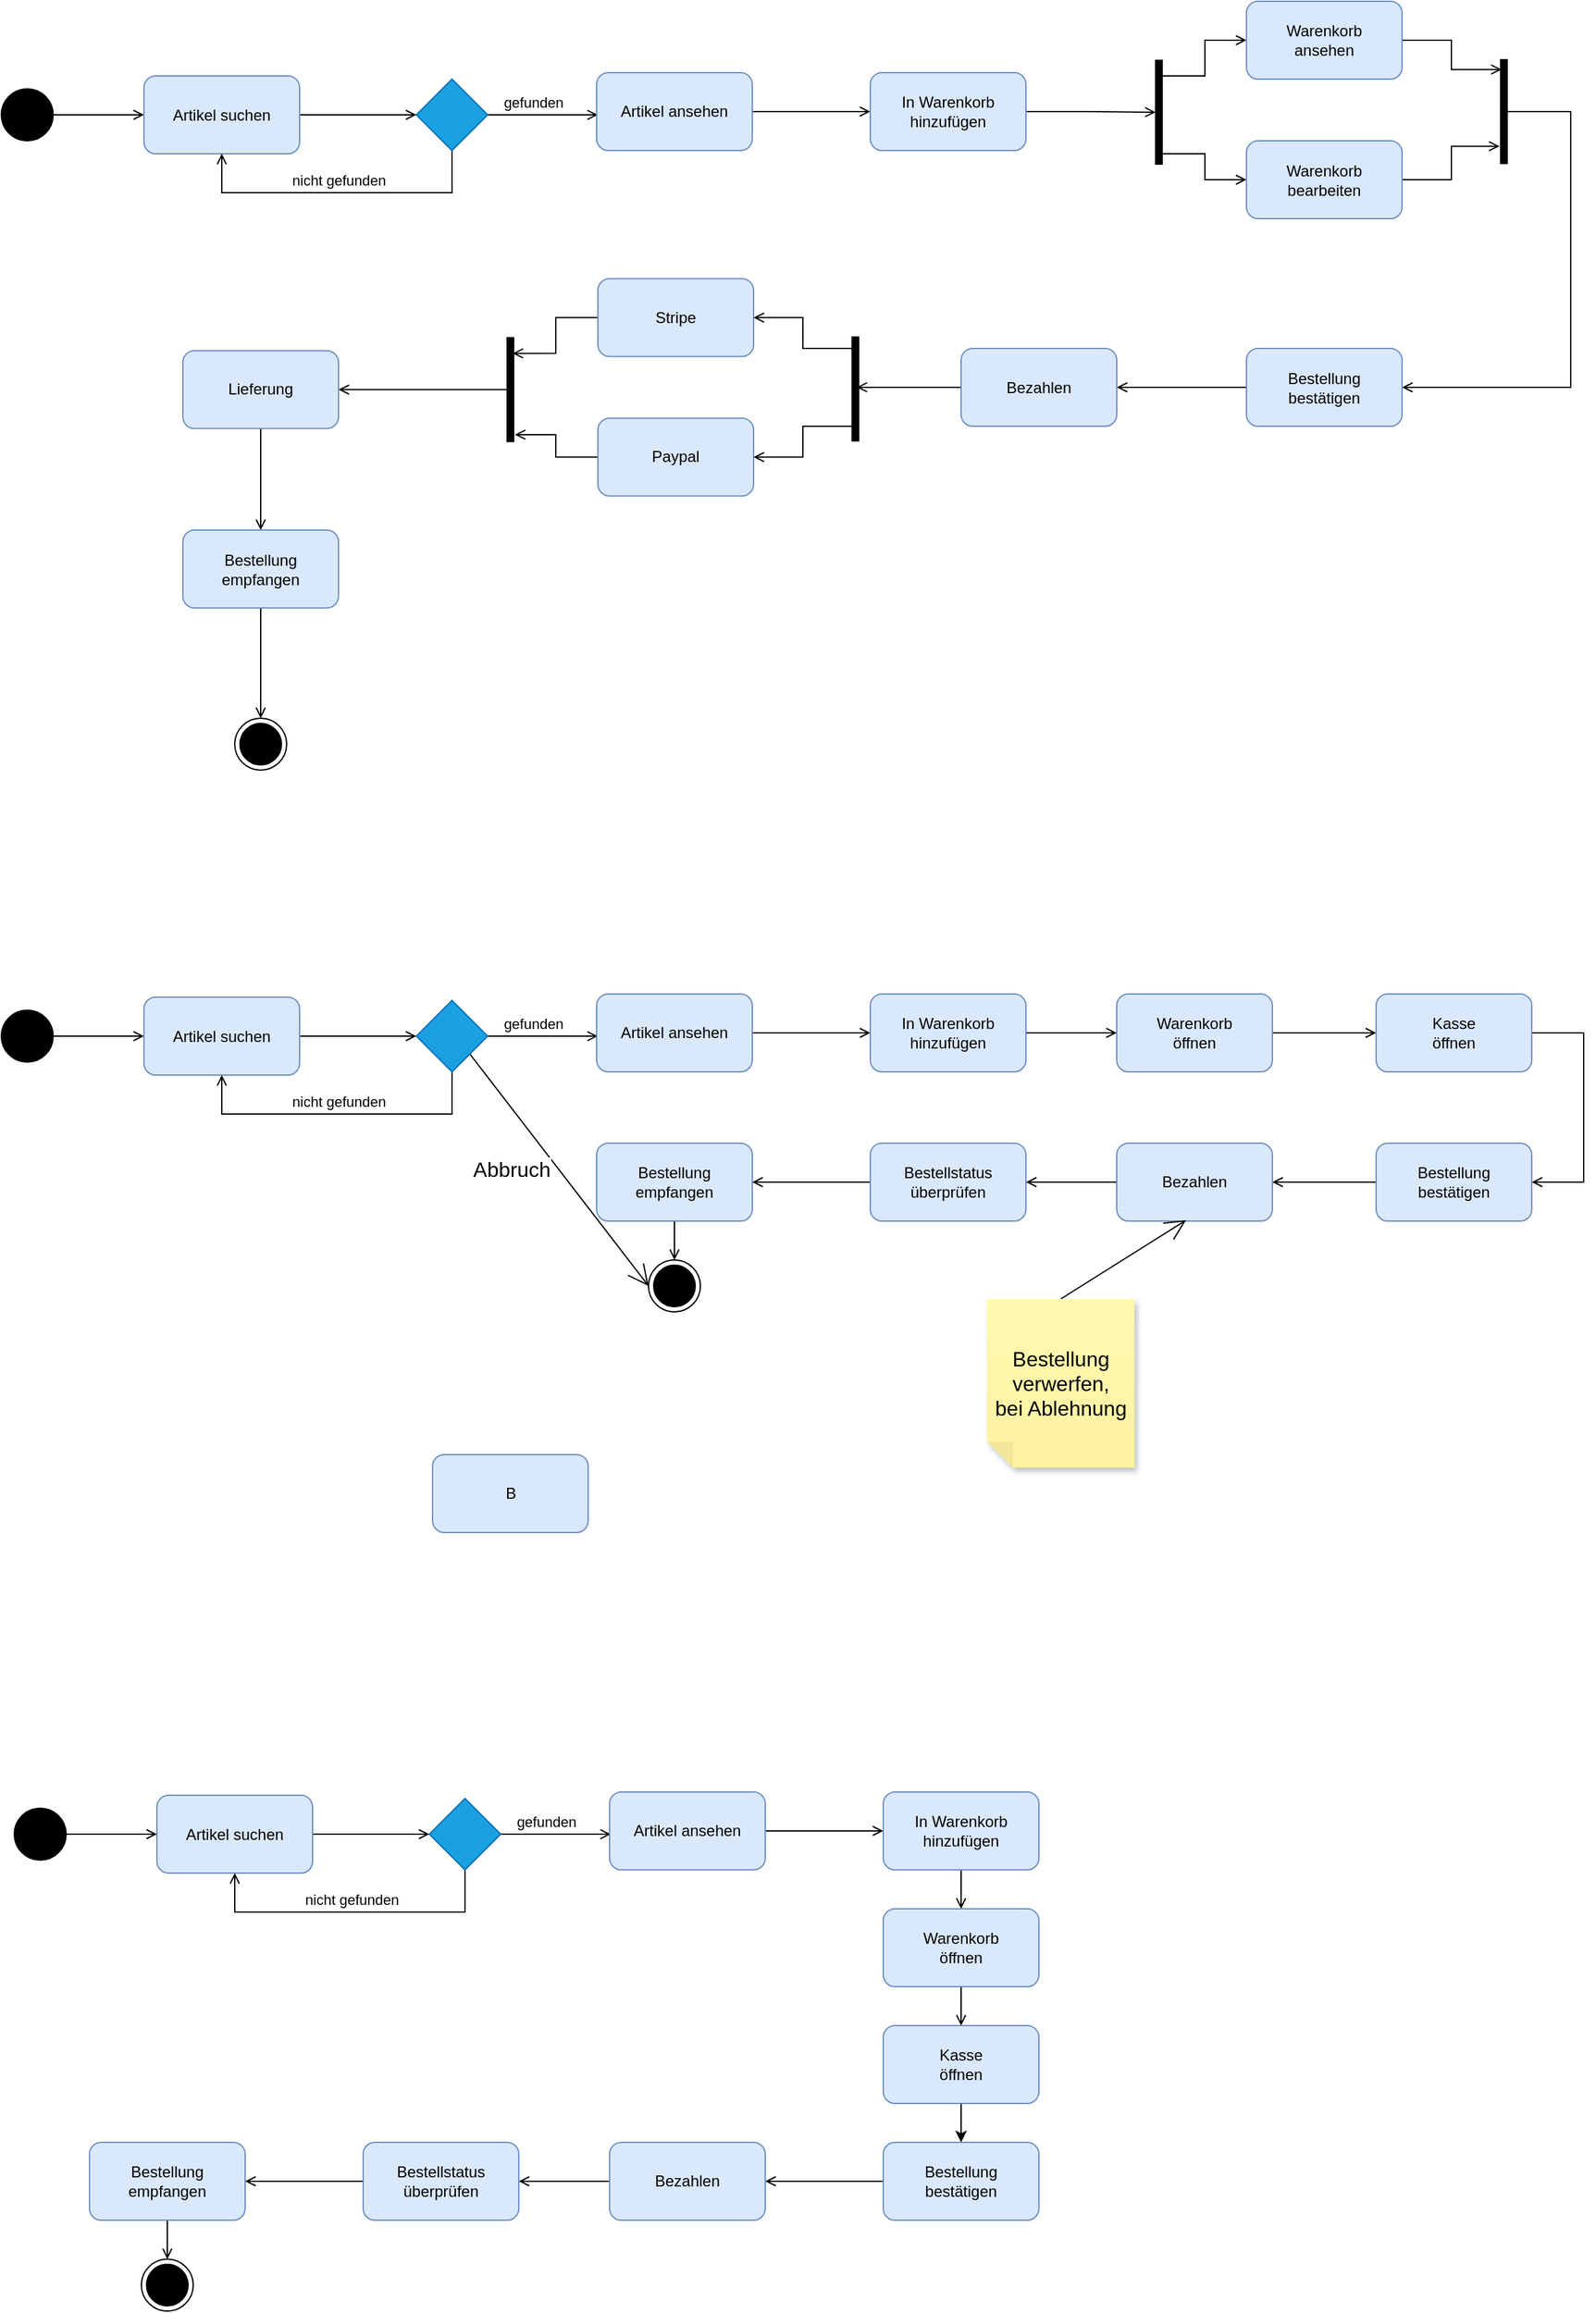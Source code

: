 <mxfile version="20.5.3" type="github">
  <diagram id="1q3_k4V6CMHZUxLrIOaK" name="Seite-1">
    <mxGraphModel dx="988" dy="666" grid="1" gridSize="10" guides="1" tooltips="1" connect="1" arrows="1" fold="1" page="1" pageScale="1" pageWidth="827" pageHeight="1169" math="0" shadow="0">
      <root>
        <mxCell id="0" />
        <mxCell id="1" parent="0" />
        <mxCell id="zQX1qfxyzey8rodrLEZY-3" style="edgeStyle=orthogonalEdgeStyle;rounded=0;orthogonalLoop=1;jettySize=auto;html=1;entryX=0;entryY=0.5;entryDx=0;entryDy=0;endArrow=open;endFill=0;" parent="1" source="zQX1qfxyzey8rodrLEZY-1" target="zQX1qfxyzey8rodrLEZY-2" edge="1">
          <mxGeometry relative="1" as="geometry" />
        </mxCell>
        <mxCell id="zQX1qfxyzey8rodrLEZY-1" value="" style="ellipse;fillColor=strokeColor;" parent="1" vertex="1">
          <mxGeometry x="280" y="157.5" width="40" height="40" as="geometry" />
        </mxCell>
        <mxCell id="zQX1qfxyzey8rodrLEZY-6" style="edgeStyle=orthogonalEdgeStyle;rounded=0;orthogonalLoop=1;jettySize=auto;html=1;entryX=0;entryY=0.5;entryDx=0;entryDy=0;endArrow=open;endFill=0;" parent="1" source="zQX1qfxyzey8rodrLEZY-2" target="zQX1qfxyzey8rodrLEZY-5" edge="1">
          <mxGeometry relative="1" as="geometry" />
        </mxCell>
        <mxCell id="zQX1qfxyzey8rodrLEZY-2" value="Artikel suchen" style="rounded=1;whiteSpace=wrap;html=1;fillColor=#dae8fc;strokeColor=#6c8ebf;" parent="1" vertex="1">
          <mxGeometry x="390" y="147.5" width="120" height="60" as="geometry" />
        </mxCell>
        <mxCell id="zQX1qfxyzey8rodrLEZY-7" value="nicht gefunden" style="edgeStyle=orthogonalEdgeStyle;rounded=0;orthogonalLoop=1;jettySize=auto;html=1;entryX=0.5;entryY=1;entryDx=0;entryDy=0;endArrow=open;endFill=0;" parent="1" source="zQX1qfxyzey8rodrLEZY-5" target="zQX1qfxyzey8rodrLEZY-2" edge="1">
          <mxGeometry y="-10" relative="1" as="geometry">
            <Array as="points">
              <mxPoint x="628" y="237.5" />
              <mxPoint x="450" y="237.5" />
            </Array>
            <mxPoint as="offset" />
          </mxGeometry>
        </mxCell>
        <mxCell id="zQX1qfxyzey8rodrLEZY-11" style="edgeStyle=orthogonalEdgeStyle;rounded=0;orthogonalLoop=1;jettySize=auto;html=1;entryX=0.008;entryY=0.542;entryDx=0;entryDy=0;entryPerimeter=0;endArrow=open;endFill=0;" parent="1" source="zQX1qfxyzey8rodrLEZY-5" target="zQX1qfxyzey8rodrLEZY-8" edge="1">
          <mxGeometry relative="1" as="geometry" />
        </mxCell>
        <mxCell id="zQX1qfxyzey8rodrLEZY-12" value="gefunden" style="edgeLabel;html=1;align=center;verticalAlign=middle;resizable=0;points=[];" parent="zQX1qfxyzey8rodrLEZY-11" vertex="1" connectable="0">
          <mxGeometry x="-0.374" y="-1" relative="1" as="geometry">
            <mxPoint x="8" y="-11" as="offset" />
          </mxGeometry>
        </mxCell>
        <mxCell id="zQX1qfxyzey8rodrLEZY-5" value="" style="rhombus;whiteSpace=wrap;html=1;fillColor=#1ba1e2;fontColor=#ffffff;strokeColor=#006EAF;" parent="1" vertex="1">
          <mxGeometry x="600" y="150" width="55" height="55" as="geometry" />
        </mxCell>
        <mxCell id="zQX1qfxyzey8rodrLEZY-14" style="edgeStyle=orthogonalEdgeStyle;rounded=0;orthogonalLoop=1;jettySize=auto;html=1;entryX=0;entryY=0.5;entryDx=0;entryDy=0;endArrow=open;endFill=0;" parent="1" source="zQX1qfxyzey8rodrLEZY-8" target="zQX1qfxyzey8rodrLEZY-13" edge="1">
          <mxGeometry relative="1" as="geometry" />
        </mxCell>
        <mxCell id="zQX1qfxyzey8rodrLEZY-8" value="Artikel ansehen" style="rounded=1;whiteSpace=wrap;html=1;fillColor=#dae8fc;strokeColor=#6c8ebf;" parent="1" vertex="1">
          <mxGeometry x="739" y="145" width="120" height="60" as="geometry" />
        </mxCell>
        <mxCell id="zQX1qfxyzey8rodrLEZY-16" style="edgeStyle=orthogonalEdgeStyle;rounded=0;orthogonalLoop=1;jettySize=auto;html=1;endArrow=open;endFill=0;" parent="1" source="zQX1qfxyzey8rodrLEZY-13" target="zQX1qfxyzey8rodrLEZY-15" edge="1">
          <mxGeometry relative="1" as="geometry" />
        </mxCell>
        <mxCell id="zQX1qfxyzey8rodrLEZY-13" value="In Warenkorb&lt;br&gt;hinzufügen" style="rounded=1;whiteSpace=wrap;html=1;fillColor=#dae8fc;strokeColor=#6c8ebf;" parent="1" vertex="1">
          <mxGeometry x="950" y="145" width="120" height="60" as="geometry" />
        </mxCell>
        <mxCell id="zQX1qfxyzey8rodrLEZY-19" style="edgeStyle=orthogonalEdgeStyle;rounded=0;orthogonalLoop=1;jettySize=auto;html=1;endArrow=open;endFill=0;" parent="1" source="zQX1qfxyzey8rodrLEZY-15" target="zQX1qfxyzey8rodrLEZY-18" edge="1">
          <mxGeometry relative="1" as="geometry">
            <Array as="points">
              <mxPoint x="1208" y="207.5" />
              <mxPoint x="1208" y="227.5" />
            </Array>
          </mxGeometry>
        </mxCell>
        <mxCell id="zQX1qfxyzey8rodrLEZY-20" style="edgeStyle=orthogonalEdgeStyle;rounded=0;orthogonalLoop=1;jettySize=auto;html=1;entryX=0;entryY=0.5;entryDx=0;entryDy=0;endArrow=open;endFill=0;" parent="1" source="zQX1qfxyzey8rodrLEZY-15" target="zQX1qfxyzey8rodrLEZY-17" edge="1">
          <mxGeometry relative="1" as="geometry">
            <Array as="points">
              <mxPoint x="1208" y="147.5" />
              <mxPoint x="1208" y="120.5" />
            </Array>
          </mxGeometry>
        </mxCell>
        <mxCell id="zQX1qfxyzey8rodrLEZY-15" value="" style="html=1;points=[];perimeter=orthogonalPerimeter;fillColor=strokeColor;" parent="1" vertex="1">
          <mxGeometry x="1170" y="135.5" width="5" height="80" as="geometry" />
        </mxCell>
        <mxCell id="zQX1qfxyzey8rodrLEZY-22" style="edgeStyle=orthogonalEdgeStyle;rounded=0;orthogonalLoop=1;jettySize=auto;html=1;entryX=0.15;entryY=0.095;entryDx=0;entryDy=0;entryPerimeter=0;endArrow=open;endFill=0;" parent="1" source="zQX1qfxyzey8rodrLEZY-17" target="zQX1qfxyzey8rodrLEZY-21" edge="1">
          <mxGeometry relative="1" as="geometry" />
        </mxCell>
        <mxCell id="zQX1qfxyzey8rodrLEZY-17" value="Warenkorb&lt;br&gt;ansehen" style="rounded=1;whiteSpace=wrap;html=1;fillColor=#dae8fc;strokeColor=#6c8ebf;" parent="1" vertex="1">
          <mxGeometry x="1240" y="90" width="120" height="60" as="geometry" />
        </mxCell>
        <mxCell id="zQX1qfxyzey8rodrLEZY-23" style="edgeStyle=orthogonalEdgeStyle;rounded=0;orthogonalLoop=1;jettySize=auto;html=1;entryX=-0.183;entryY=0.834;entryDx=0;entryDy=0;entryPerimeter=0;endArrow=open;endFill=0;" parent="1" source="zQX1qfxyzey8rodrLEZY-18" target="zQX1qfxyzey8rodrLEZY-21" edge="1">
          <mxGeometry relative="1" as="geometry" />
        </mxCell>
        <mxCell id="zQX1qfxyzey8rodrLEZY-18" value="Warenkorb&lt;br&gt;bearbeiten" style="rounded=1;whiteSpace=wrap;html=1;fillColor=#dae8fc;strokeColor=#6c8ebf;" parent="1" vertex="1">
          <mxGeometry x="1240" y="197.5" width="120" height="60" as="geometry" />
        </mxCell>
        <mxCell id="zQX1qfxyzey8rodrLEZY-26" style="edgeStyle=orthogonalEdgeStyle;rounded=0;orthogonalLoop=1;jettySize=auto;html=1;entryX=1;entryY=0.5;entryDx=0;entryDy=0;endArrow=open;endFill=0;" parent="1" source="zQX1qfxyzey8rodrLEZY-21" target="zQX1qfxyzey8rodrLEZY-25" edge="1">
          <mxGeometry relative="1" as="geometry">
            <Array as="points">
              <mxPoint x="1490" y="175.5" />
              <mxPoint x="1490" y="387.5" />
            </Array>
          </mxGeometry>
        </mxCell>
        <mxCell id="zQX1qfxyzey8rodrLEZY-21" value="" style="html=1;points=[];perimeter=orthogonalPerimeter;fillColor=strokeColor;" parent="1" vertex="1">
          <mxGeometry x="1436" y="135" width="5" height="80" as="geometry" />
        </mxCell>
        <mxCell id="zQX1qfxyzey8rodrLEZY-28" style="edgeStyle=orthogonalEdgeStyle;rounded=0;orthogonalLoop=1;jettySize=auto;html=1;entryX=1;entryY=0.5;entryDx=0;entryDy=0;endArrow=open;endFill=0;" parent="1" source="zQX1qfxyzey8rodrLEZY-25" target="zQX1qfxyzey8rodrLEZY-27" edge="1">
          <mxGeometry relative="1" as="geometry" />
        </mxCell>
        <mxCell id="zQX1qfxyzey8rodrLEZY-25" value="Bestellung&lt;br&gt;bestätigen" style="rounded=1;whiteSpace=wrap;html=1;fillColor=#dae8fc;strokeColor=#6c8ebf;" parent="1" vertex="1">
          <mxGeometry x="1240" y="357.5" width="120" height="60" as="geometry" />
        </mxCell>
        <mxCell id="zQX1qfxyzey8rodrLEZY-46" style="edgeStyle=orthogonalEdgeStyle;rounded=0;orthogonalLoop=1;jettySize=auto;html=1;entryX=0.687;entryY=0.484;entryDx=0;entryDy=0;entryPerimeter=0;endArrow=open;endFill=0;" parent="1" source="zQX1qfxyzey8rodrLEZY-27" target="zQX1qfxyzey8rodrLEZY-43" edge="1">
          <mxGeometry relative="1" as="geometry" />
        </mxCell>
        <mxCell id="zQX1qfxyzey8rodrLEZY-27" value="Bezahlen" style="rounded=1;whiteSpace=wrap;html=1;fillColor=#dae8fc;strokeColor=#6c8ebf;" parent="1" vertex="1">
          <mxGeometry x="1020" y="357.5" width="120" height="60" as="geometry" />
        </mxCell>
        <mxCell id="zQX1qfxyzey8rodrLEZY-50" style="edgeStyle=orthogonalEdgeStyle;rounded=0;orthogonalLoop=1;jettySize=auto;html=1;entryX=1;entryY=0.5;entryDx=0;entryDy=0;endArrow=open;endFill=0;" parent="1" source="zQX1qfxyzey8rodrLEZY-38" target="zQX1qfxyzey8rodrLEZY-49" edge="1">
          <mxGeometry relative="1" as="geometry" />
        </mxCell>
        <mxCell id="zQX1qfxyzey8rodrLEZY-38" value="" style="html=1;points=[];perimeter=orthogonalPerimeter;fillColor=strokeColor;" parent="1" vertex="1">
          <mxGeometry x="670" y="349.25" width="5" height="80" as="geometry" />
        </mxCell>
        <mxCell id="zQX1qfxyzey8rodrLEZY-47" style="edgeStyle=orthogonalEdgeStyle;rounded=0;orthogonalLoop=1;jettySize=auto;html=1;entryX=0.843;entryY=0.151;entryDx=0;entryDy=0;entryPerimeter=0;endArrow=open;endFill=0;" parent="1" source="zQX1qfxyzey8rodrLEZY-40" target="zQX1qfxyzey8rodrLEZY-38" edge="1">
          <mxGeometry relative="1" as="geometry" />
        </mxCell>
        <mxCell id="zQX1qfxyzey8rodrLEZY-40" value="Stripe" style="rounded=1;whiteSpace=wrap;html=1;fillColor=#dae8fc;strokeColor=#6c8ebf;" parent="1" vertex="1">
          <mxGeometry x="740" y="303.75" width="120" height="60" as="geometry" />
        </mxCell>
        <mxCell id="zQX1qfxyzey8rodrLEZY-48" style="edgeStyle=orthogonalEdgeStyle;rounded=0;orthogonalLoop=1;jettySize=auto;html=1;entryX=1.191;entryY=0.934;entryDx=0;entryDy=0;entryPerimeter=0;endArrow=open;endFill=0;" parent="1" source="zQX1qfxyzey8rodrLEZY-42" target="zQX1qfxyzey8rodrLEZY-38" edge="1">
          <mxGeometry relative="1" as="geometry" />
        </mxCell>
        <mxCell id="zQX1qfxyzey8rodrLEZY-42" value="Paypal" style="rounded=1;whiteSpace=wrap;html=1;fillColor=#dae8fc;strokeColor=#6c8ebf;" parent="1" vertex="1">
          <mxGeometry x="740" y="411.25" width="120" height="60" as="geometry" />
        </mxCell>
        <mxCell id="zQX1qfxyzey8rodrLEZY-44" style="edgeStyle=orthogonalEdgeStyle;rounded=0;orthogonalLoop=1;jettySize=auto;html=1;entryX=1;entryY=0.5;entryDx=0;entryDy=0;endArrow=open;endFill=0;" parent="1" source="zQX1qfxyzey8rodrLEZY-43" target="zQX1qfxyzey8rodrLEZY-40" edge="1">
          <mxGeometry relative="1" as="geometry">
            <Array as="points">
              <mxPoint x="898" y="357.5" />
              <mxPoint x="898" y="333.5" />
            </Array>
          </mxGeometry>
        </mxCell>
        <mxCell id="zQX1qfxyzey8rodrLEZY-45" style="edgeStyle=orthogonalEdgeStyle;rounded=0;orthogonalLoop=1;jettySize=auto;html=1;entryX=1;entryY=0.5;entryDx=0;entryDy=0;endArrow=open;endFill=0;" parent="1" source="zQX1qfxyzey8rodrLEZY-43" target="zQX1qfxyzey8rodrLEZY-42" edge="1">
          <mxGeometry relative="1" as="geometry">
            <Array as="points">
              <mxPoint x="898" y="417.5" />
              <mxPoint x="898" y="441.5" />
            </Array>
          </mxGeometry>
        </mxCell>
        <mxCell id="zQX1qfxyzey8rodrLEZY-43" value="" style="html=1;points=[];perimeter=orthogonalPerimeter;fillColor=strokeColor;" parent="1" vertex="1">
          <mxGeometry x="936" y="348.75" width="5" height="80" as="geometry" />
        </mxCell>
        <mxCell id="zQX1qfxyzey8rodrLEZY-52" style="edgeStyle=orthogonalEdgeStyle;rounded=0;orthogonalLoop=1;jettySize=auto;html=1;entryX=0.5;entryY=0;entryDx=0;entryDy=0;endArrow=open;endFill=0;" parent="1" source="zQX1qfxyzey8rodrLEZY-49" target="zQX1qfxyzey8rodrLEZY-51" edge="1">
          <mxGeometry relative="1" as="geometry" />
        </mxCell>
        <mxCell id="zQX1qfxyzey8rodrLEZY-49" value="Lieferung" style="rounded=1;whiteSpace=wrap;html=1;fillColor=#dae8fc;strokeColor=#6c8ebf;" parent="1" vertex="1">
          <mxGeometry x="420" y="359.25" width="120" height="60" as="geometry" />
        </mxCell>
        <mxCell id="zQX1qfxyzey8rodrLEZY-54" style="edgeStyle=orthogonalEdgeStyle;rounded=0;orthogonalLoop=1;jettySize=auto;html=1;entryX=0.5;entryY=0;entryDx=0;entryDy=0;endArrow=open;endFill=0;" parent="1" source="zQX1qfxyzey8rodrLEZY-51" target="zQX1qfxyzey8rodrLEZY-53" edge="1">
          <mxGeometry relative="1" as="geometry" />
        </mxCell>
        <mxCell id="zQX1qfxyzey8rodrLEZY-51" value="Bestellung&lt;br&gt;empfangen" style="rounded=1;whiteSpace=wrap;html=1;fillColor=#dae8fc;strokeColor=#6c8ebf;" parent="1" vertex="1">
          <mxGeometry x="420" y="497.5" width="120" height="60" as="geometry" />
        </mxCell>
        <mxCell id="zQX1qfxyzey8rodrLEZY-53" value="" style="ellipse;html=1;shape=endState;fillColor=strokeColor;" parent="1" vertex="1">
          <mxGeometry x="460" y="642.5" width="40" height="40" as="geometry" />
        </mxCell>
        <mxCell id="VpPtxXBL-4Sf_RPpvR3E-1" style="edgeStyle=orthogonalEdgeStyle;rounded=0;orthogonalLoop=1;jettySize=auto;html=1;entryX=0;entryY=0.5;entryDx=0;entryDy=0;endArrow=open;endFill=0;" parent="1" source="VpPtxXBL-4Sf_RPpvR3E-2" target="VpPtxXBL-4Sf_RPpvR3E-4" edge="1">
          <mxGeometry relative="1" as="geometry" />
        </mxCell>
        <mxCell id="VpPtxXBL-4Sf_RPpvR3E-2" value="" style="ellipse;fillColor=strokeColor;" parent="1" vertex="1">
          <mxGeometry x="280" y="867.5" width="40" height="40" as="geometry" />
        </mxCell>
        <mxCell id="VpPtxXBL-4Sf_RPpvR3E-3" style="edgeStyle=orthogonalEdgeStyle;rounded=0;orthogonalLoop=1;jettySize=auto;html=1;entryX=0;entryY=0.5;entryDx=0;entryDy=0;endArrow=open;endFill=0;" parent="1" source="VpPtxXBL-4Sf_RPpvR3E-4" target="VpPtxXBL-4Sf_RPpvR3E-9" edge="1">
          <mxGeometry relative="1" as="geometry" />
        </mxCell>
        <mxCell id="VpPtxXBL-4Sf_RPpvR3E-4" value="Artikel suchen" style="rounded=1;whiteSpace=wrap;html=1;fillColor=#dae8fc;strokeColor=#6c8ebf;" parent="1" vertex="1">
          <mxGeometry x="390" y="857.5" width="120" height="60" as="geometry" />
        </mxCell>
        <mxCell id="VpPtxXBL-4Sf_RPpvR3E-6" value="nicht gefunden" style="edgeStyle=orthogonalEdgeStyle;rounded=0;orthogonalLoop=1;jettySize=auto;html=1;entryX=0.5;entryY=1;entryDx=0;entryDy=0;endArrow=open;endFill=0;" parent="1" source="VpPtxXBL-4Sf_RPpvR3E-9" target="VpPtxXBL-4Sf_RPpvR3E-4" edge="1">
          <mxGeometry y="-10" relative="1" as="geometry">
            <Array as="points">
              <mxPoint x="628" y="947.5" />
              <mxPoint x="450" y="947.5" />
            </Array>
            <mxPoint as="offset" />
          </mxGeometry>
        </mxCell>
        <mxCell id="VpPtxXBL-4Sf_RPpvR3E-7" style="edgeStyle=orthogonalEdgeStyle;rounded=0;orthogonalLoop=1;jettySize=auto;html=1;entryX=0.008;entryY=0.542;entryDx=0;entryDy=0;entryPerimeter=0;endArrow=open;endFill=0;" parent="1" source="VpPtxXBL-4Sf_RPpvR3E-9" target="VpPtxXBL-4Sf_RPpvR3E-11" edge="1">
          <mxGeometry relative="1" as="geometry" />
        </mxCell>
        <mxCell id="VpPtxXBL-4Sf_RPpvR3E-8" value="gefunden" style="edgeLabel;html=1;align=center;verticalAlign=middle;resizable=0;points=[];" parent="VpPtxXBL-4Sf_RPpvR3E-7" vertex="1" connectable="0">
          <mxGeometry x="-0.374" y="-1" relative="1" as="geometry">
            <mxPoint x="8" y="-11" as="offset" />
          </mxGeometry>
        </mxCell>
        <mxCell id="22CoI2k5GKRgS15KZ3CI-3" style="edgeStyle=none;curved=1;rounded=0;orthogonalLoop=1;jettySize=auto;html=1;exitX=1;exitY=1;exitDx=0;exitDy=0;entryX=0;entryY=0.5;entryDx=0;entryDy=0;fontSize=12;endArrow=open;startSize=14;endSize=14;sourcePerimeterSpacing=8;targetPerimeterSpacing=8;" parent="1" source="VpPtxXBL-4Sf_RPpvR3E-9" target="VpPtxXBL-4Sf_RPpvR3E-40" edge="1">
          <mxGeometry relative="1" as="geometry" />
        </mxCell>
        <mxCell id="22CoI2k5GKRgS15KZ3CI-4" value="&amp;nbsp;Abbruch" style="edgeLabel;html=1;align=center;verticalAlign=middle;resizable=0;points=[];fontSize=16;" parent="22CoI2k5GKRgS15KZ3CI-3" vertex="1" connectable="0">
          <mxGeometry x="-0.216" y="-1" relative="1" as="geometry">
            <mxPoint x="-24" y="18" as="offset" />
          </mxGeometry>
        </mxCell>
        <mxCell id="VpPtxXBL-4Sf_RPpvR3E-9" value="" style="rhombus;whiteSpace=wrap;html=1;fillColor=#1ba1e2;fontColor=#ffffff;strokeColor=#006EAF;" parent="1" vertex="1">
          <mxGeometry x="600" y="860" width="55" height="55" as="geometry" />
        </mxCell>
        <mxCell id="VpPtxXBL-4Sf_RPpvR3E-10" style="edgeStyle=orthogonalEdgeStyle;rounded=0;orthogonalLoop=1;jettySize=auto;html=1;entryX=0;entryY=0.5;entryDx=0;entryDy=0;endArrow=open;endFill=0;" parent="1" source="VpPtxXBL-4Sf_RPpvR3E-11" target="VpPtxXBL-4Sf_RPpvR3E-13" edge="1">
          <mxGeometry relative="1" as="geometry" />
        </mxCell>
        <mxCell id="VpPtxXBL-4Sf_RPpvR3E-11" value="Artikel ansehen" style="rounded=1;whiteSpace=wrap;html=1;fillColor=#dae8fc;strokeColor=#6c8ebf;" parent="1" vertex="1">
          <mxGeometry x="739" y="855" width="120" height="60" as="geometry" />
        </mxCell>
        <mxCell id="VpPtxXBL-4Sf_RPpvR3E-42" style="edgeStyle=none;curved=1;rounded=0;orthogonalLoop=1;jettySize=auto;html=1;fontSize=12;endArrow=open;startSize=6;endSize=6;sourcePerimeterSpacing=8;targetPerimeterSpacing=8;entryX=0;entryY=0.5;entryDx=0;entryDy=0;exitX=1;exitY=0.5;exitDx=0;exitDy=0;endFill=0;" parent="1" source="VpPtxXBL-4Sf_RPpvR3E-13" target="VpPtxXBL-4Sf_RPpvR3E-18" edge="1">
          <mxGeometry relative="1" as="geometry" />
        </mxCell>
        <mxCell id="VpPtxXBL-4Sf_RPpvR3E-13" value="In Warenkorb&lt;br&gt;hinzufügen" style="rounded=1;whiteSpace=wrap;html=1;fillColor=#dae8fc;strokeColor=#6c8ebf;" parent="1" vertex="1">
          <mxGeometry x="950" y="855" width="120" height="60" as="geometry" />
        </mxCell>
        <mxCell id="VpPtxXBL-4Sf_RPpvR3E-60" style="edgeStyle=orthogonalEdgeStyle;rounded=0;orthogonalLoop=1;jettySize=auto;html=1;exitX=1;exitY=0.5;exitDx=0;exitDy=0;entryX=0;entryY=0.5;entryDx=0;entryDy=0;endArrow=open;endFill=0;startSize=6;endSize=6;" parent="1" source="VpPtxXBL-4Sf_RPpvR3E-18" target="VpPtxXBL-4Sf_RPpvR3E-43" edge="1">
          <mxGeometry relative="1" as="geometry" />
        </mxCell>
        <mxCell id="VpPtxXBL-4Sf_RPpvR3E-18" value="Warenkorb&lt;br&gt;öffnen" style="rounded=1;whiteSpace=wrap;html=1;fillColor=#dae8fc;strokeColor=#6c8ebf;" parent="1" vertex="1">
          <mxGeometry x="1140" y="855" width="120" height="60" as="geometry" />
        </mxCell>
        <mxCell id="VpPtxXBL-4Sf_RPpvR3E-23" style="edgeStyle=orthogonalEdgeStyle;rounded=0;orthogonalLoop=1;jettySize=auto;html=1;entryX=1;entryY=0.5;entryDx=0;entryDy=0;endArrow=open;endFill=0;" parent="1" source="VpPtxXBL-4Sf_RPpvR3E-24" target="VpPtxXBL-4Sf_RPpvR3E-26" edge="1">
          <mxGeometry relative="1" as="geometry" />
        </mxCell>
        <mxCell id="VpPtxXBL-4Sf_RPpvR3E-24" value="Bestellung&lt;br&gt;bestätigen" style="rounded=1;whiteSpace=wrap;html=1;fillColor=#dae8fc;strokeColor=#6c8ebf;" parent="1" vertex="1">
          <mxGeometry x="1340" y="970" width="120" height="60" as="geometry" />
        </mxCell>
        <mxCell id="VpPtxXBL-4Sf_RPpvR3E-64" style="edgeStyle=orthogonalEdgeStyle;rounded=0;orthogonalLoop=1;jettySize=auto;html=1;exitX=0;exitY=0.5;exitDx=0;exitDy=0;endArrow=open;endFill=0;startSize=6;endSize=6;" parent="1" source="VpPtxXBL-4Sf_RPpvR3E-26" target="VpPtxXBL-4Sf_RPpvR3E-37" edge="1">
          <mxGeometry relative="1" as="geometry" />
        </mxCell>
        <mxCell id="VpPtxXBL-4Sf_RPpvR3E-26" value="Bezahlen" style="rounded=1;whiteSpace=wrap;html=1;fillColor=#dae8fc;strokeColor=#6c8ebf;" parent="1" vertex="1">
          <mxGeometry x="1140" y="970" width="120" height="60" as="geometry" />
        </mxCell>
        <mxCell id="VpPtxXBL-4Sf_RPpvR3E-66" style="edgeStyle=orthogonalEdgeStyle;rounded=0;orthogonalLoop=1;jettySize=auto;html=1;exitX=0;exitY=0.5;exitDx=0;exitDy=0;entryX=1;entryY=0.5;entryDx=0;entryDy=0;endArrow=open;endFill=0;startSize=6;endSize=6;" parent="1" source="VpPtxXBL-4Sf_RPpvR3E-37" target="VpPtxXBL-4Sf_RPpvR3E-39" edge="1">
          <mxGeometry relative="1" as="geometry" />
        </mxCell>
        <mxCell id="VpPtxXBL-4Sf_RPpvR3E-37" value="Bestellstatus&lt;br&gt;überprüfen" style="rounded=1;whiteSpace=wrap;html=1;fillColor=#dae8fc;strokeColor=#6c8ebf;" parent="1" vertex="1">
          <mxGeometry x="950" y="970" width="120" height="60" as="geometry" />
        </mxCell>
        <mxCell id="VpPtxXBL-4Sf_RPpvR3E-67" style="edgeStyle=orthogonalEdgeStyle;rounded=0;orthogonalLoop=1;jettySize=auto;html=1;exitX=0.5;exitY=1;exitDx=0;exitDy=0;entryX=0.5;entryY=0;entryDx=0;entryDy=0;endArrow=open;endFill=0;startSize=6;endSize=6;" parent="1" source="VpPtxXBL-4Sf_RPpvR3E-39" target="VpPtxXBL-4Sf_RPpvR3E-40" edge="1">
          <mxGeometry relative="1" as="geometry" />
        </mxCell>
        <mxCell id="VpPtxXBL-4Sf_RPpvR3E-39" value="Bestellung&lt;br&gt;empfangen" style="rounded=1;whiteSpace=wrap;html=1;fillColor=#dae8fc;strokeColor=#6c8ebf;" parent="1" vertex="1">
          <mxGeometry x="739" y="970" width="120" height="60" as="geometry" />
        </mxCell>
        <mxCell id="VpPtxXBL-4Sf_RPpvR3E-40" value="" style="ellipse;html=1;shape=endState;fillColor=strokeColor;" parent="1" vertex="1">
          <mxGeometry x="779" y="1060" width="40" height="40" as="geometry" />
        </mxCell>
        <mxCell id="VpPtxXBL-4Sf_RPpvR3E-63" style="edgeStyle=orthogonalEdgeStyle;rounded=0;orthogonalLoop=1;jettySize=auto;html=1;entryX=1;entryY=0.5;entryDx=0;entryDy=0;endArrow=open;endFill=0;startSize=6;endSize=6;" parent="1" source="VpPtxXBL-4Sf_RPpvR3E-43" target="VpPtxXBL-4Sf_RPpvR3E-24" edge="1">
          <mxGeometry relative="1" as="geometry">
            <Array as="points">
              <mxPoint x="1500" y="885" />
              <mxPoint x="1500" y="1000" />
            </Array>
          </mxGeometry>
        </mxCell>
        <mxCell id="VpPtxXBL-4Sf_RPpvR3E-43" value="Kasse&lt;br&gt;öffnen" style="rounded=1;whiteSpace=wrap;html=1;fillColor=#dae8fc;strokeColor=#6c8ebf;" parent="1" vertex="1">
          <mxGeometry x="1340" y="855" width="120" height="60" as="geometry" />
        </mxCell>
        <mxCell id="22CoI2k5GKRgS15KZ3CI-2" style="edgeStyle=none;curved=1;rounded=0;orthogonalLoop=1;jettySize=auto;html=1;exitX=0.5;exitY=1;exitDx=0;exitDy=0;exitPerimeter=0;entryX=0.445;entryY=0.989;entryDx=0;entryDy=0;fontSize=12;endArrow=open;startSize=14;endSize=14;sourcePerimeterSpacing=8;targetPerimeterSpacing=8;entryPerimeter=0;" parent="1" source="22CoI2k5GKRgS15KZ3CI-1" target="VpPtxXBL-4Sf_RPpvR3E-26" edge="1">
          <mxGeometry relative="1" as="geometry" />
        </mxCell>
        <mxCell id="22CoI2k5GKRgS15KZ3CI-1" value="Bestellung verwerfen,&lt;br&gt;bei Ablehnung" style="shape=note;whiteSpace=wrap;html=1;backgroundOutline=1;fontColor=#000000;darkOpacity=0.05;fillColor=#FFF9B2;strokeColor=none;fillStyle=solid;direction=west;gradientDirection=north;gradientColor=#FFF2A1;shadow=1;size=20;pointerEvents=1;fontSize=16;" parent="1" vertex="1">
          <mxGeometry x="1040" y="1090" width="113.75" height="130" as="geometry" />
        </mxCell>
        <mxCell id="22CoI2k5GKRgS15KZ3CI-5" value="B" style="rounded=1;whiteSpace=wrap;html=1;fillColor=#dae8fc;strokeColor=#6c8ebf;" parent="1" vertex="1">
          <mxGeometry x="612.5" y="1210" width="120" height="60" as="geometry" />
        </mxCell>
        <mxCell id="Mzrepj9jFlyIFUDj5UY--1" style="edgeStyle=orthogonalEdgeStyle;rounded=0;orthogonalLoop=1;jettySize=auto;html=1;entryX=0;entryY=0.5;entryDx=0;entryDy=0;endArrow=open;endFill=0;" edge="1" parent="1" source="Mzrepj9jFlyIFUDj5UY--2" target="Mzrepj9jFlyIFUDj5UY--4">
          <mxGeometry relative="1" as="geometry" />
        </mxCell>
        <mxCell id="Mzrepj9jFlyIFUDj5UY--2" value="" style="ellipse;fillColor=strokeColor;" vertex="1" parent="1">
          <mxGeometry x="290" y="1482.5" width="40" height="40" as="geometry" />
        </mxCell>
        <mxCell id="Mzrepj9jFlyIFUDj5UY--3" style="edgeStyle=orthogonalEdgeStyle;rounded=0;orthogonalLoop=1;jettySize=auto;html=1;entryX=0;entryY=0.5;entryDx=0;entryDy=0;endArrow=open;endFill=0;" edge="1" parent="1" source="Mzrepj9jFlyIFUDj5UY--4" target="Mzrepj9jFlyIFUDj5UY--8">
          <mxGeometry relative="1" as="geometry" />
        </mxCell>
        <mxCell id="Mzrepj9jFlyIFUDj5UY--4" value="Artikel suchen" style="rounded=1;whiteSpace=wrap;html=1;fillColor=#dae8fc;strokeColor=#6c8ebf;" vertex="1" parent="1">
          <mxGeometry x="400" y="1472.5" width="120" height="60" as="geometry" />
        </mxCell>
        <mxCell id="Mzrepj9jFlyIFUDj5UY--5" value="nicht gefunden" style="edgeStyle=orthogonalEdgeStyle;rounded=0;orthogonalLoop=1;jettySize=auto;html=1;entryX=0.5;entryY=1;entryDx=0;entryDy=0;endArrow=open;endFill=0;" edge="1" parent="1" source="Mzrepj9jFlyIFUDj5UY--8" target="Mzrepj9jFlyIFUDj5UY--4">
          <mxGeometry y="-10" relative="1" as="geometry">
            <Array as="points">
              <mxPoint x="638" y="1562.5" />
              <mxPoint x="460" y="1562.5" />
            </Array>
            <mxPoint as="offset" />
          </mxGeometry>
        </mxCell>
        <mxCell id="Mzrepj9jFlyIFUDj5UY--6" style="edgeStyle=orthogonalEdgeStyle;rounded=0;orthogonalLoop=1;jettySize=auto;html=1;entryX=0.008;entryY=0.542;entryDx=0;entryDy=0;entryPerimeter=0;endArrow=open;endFill=0;" edge="1" parent="1" source="Mzrepj9jFlyIFUDj5UY--8" target="Mzrepj9jFlyIFUDj5UY--10">
          <mxGeometry relative="1" as="geometry" />
        </mxCell>
        <mxCell id="Mzrepj9jFlyIFUDj5UY--7" value="gefunden" style="edgeLabel;html=1;align=center;verticalAlign=middle;resizable=0;points=[];" vertex="1" connectable="0" parent="Mzrepj9jFlyIFUDj5UY--6">
          <mxGeometry x="-0.374" y="-1" relative="1" as="geometry">
            <mxPoint x="8" y="-11" as="offset" />
          </mxGeometry>
        </mxCell>
        <mxCell id="Mzrepj9jFlyIFUDj5UY--8" value="" style="rhombus;whiteSpace=wrap;html=1;fillColor=#1ba1e2;fontColor=#ffffff;strokeColor=#006EAF;" vertex="1" parent="1">
          <mxGeometry x="610" y="1475" width="55" height="55" as="geometry" />
        </mxCell>
        <mxCell id="Mzrepj9jFlyIFUDj5UY--9" style="edgeStyle=orthogonalEdgeStyle;rounded=0;orthogonalLoop=1;jettySize=auto;html=1;entryX=0;entryY=0.5;entryDx=0;entryDy=0;endArrow=open;endFill=0;" edge="1" parent="1" source="Mzrepj9jFlyIFUDj5UY--10" target="Mzrepj9jFlyIFUDj5UY--12">
          <mxGeometry relative="1" as="geometry" />
        </mxCell>
        <mxCell id="Mzrepj9jFlyIFUDj5UY--10" value="Artikel ansehen" style="rounded=1;whiteSpace=wrap;html=1;fillColor=#dae8fc;strokeColor=#6c8ebf;" vertex="1" parent="1">
          <mxGeometry x="749" y="1470" width="120" height="60" as="geometry" />
        </mxCell>
        <mxCell id="Mzrepj9jFlyIFUDj5UY--11" style="edgeStyle=none;curved=1;rounded=0;orthogonalLoop=1;jettySize=auto;html=1;fontSize=12;endArrow=open;startSize=6;endSize=6;sourcePerimeterSpacing=8;targetPerimeterSpacing=8;entryX=0.5;entryY=0;entryDx=0;entryDy=0;exitX=0.5;exitY=1;exitDx=0;exitDy=0;endFill=0;" edge="1" parent="1" source="Mzrepj9jFlyIFUDj5UY--12" target="Mzrepj9jFlyIFUDj5UY--14">
          <mxGeometry relative="1" as="geometry" />
        </mxCell>
        <mxCell id="Mzrepj9jFlyIFUDj5UY--12" value="In Warenkorb&lt;br&gt;hinzufügen" style="rounded=1;whiteSpace=wrap;html=1;fillColor=#dae8fc;strokeColor=#6c8ebf;" vertex="1" parent="1">
          <mxGeometry x="960" y="1470" width="120" height="60" as="geometry" />
        </mxCell>
        <mxCell id="Mzrepj9jFlyIFUDj5UY--13" style="edgeStyle=orthogonalEdgeStyle;rounded=0;orthogonalLoop=1;jettySize=auto;html=1;exitX=0.5;exitY=1;exitDx=0;exitDy=0;entryX=0.5;entryY=0;entryDx=0;entryDy=0;endArrow=open;endFill=0;startSize=6;endSize=6;" edge="1" parent="1" source="Mzrepj9jFlyIFUDj5UY--14" target="Mzrepj9jFlyIFUDj5UY--25">
          <mxGeometry relative="1" as="geometry" />
        </mxCell>
        <mxCell id="Mzrepj9jFlyIFUDj5UY--14" value="Warenkorb&lt;br&gt;öffnen" style="rounded=1;whiteSpace=wrap;html=1;fillColor=#dae8fc;strokeColor=#6c8ebf;" vertex="1" parent="1">
          <mxGeometry x="960" y="1560" width="120" height="60" as="geometry" />
        </mxCell>
        <mxCell id="Mzrepj9jFlyIFUDj5UY--15" style="edgeStyle=orthogonalEdgeStyle;rounded=0;orthogonalLoop=1;jettySize=auto;html=1;entryX=1;entryY=0.5;entryDx=0;entryDy=0;endArrow=open;endFill=0;" edge="1" parent="1" source="Mzrepj9jFlyIFUDj5UY--16" target="Mzrepj9jFlyIFUDj5UY--18">
          <mxGeometry relative="1" as="geometry" />
        </mxCell>
        <mxCell id="Mzrepj9jFlyIFUDj5UY--16" value="Bestellung&lt;br&gt;bestätigen" style="rounded=1;whiteSpace=wrap;html=1;fillColor=#dae8fc;strokeColor=#6c8ebf;" vertex="1" parent="1">
          <mxGeometry x="960" y="1740" width="120" height="60" as="geometry" />
        </mxCell>
        <mxCell id="Mzrepj9jFlyIFUDj5UY--17" style="edgeStyle=orthogonalEdgeStyle;rounded=0;orthogonalLoop=1;jettySize=auto;html=1;exitX=0;exitY=0.5;exitDx=0;exitDy=0;endArrow=open;endFill=0;startSize=6;endSize=6;" edge="1" parent="1" source="Mzrepj9jFlyIFUDj5UY--18" target="Mzrepj9jFlyIFUDj5UY--20">
          <mxGeometry relative="1" as="geometry" />
        </mxCell>
        <mxCell id="Mzrepj9jFlyIFUDj5UY--18" value="Bezahlen" style="rounded=1;whiteSpace=wrap;html=1;fillColor=#dae8fc;strokeColor=#6c8ebf;" vertex="1" parent="1">
          <mxGeometry x="749" y="1740" width="120" height="60" as="geometry" />
        </mxCell>
        <mxCell id="Mzrepj9jFlyIFUDj5UY--19" style="edgeStyle=orthogonalEdgeStyle;rounded=0;orthogonalLoop=1;jettySize=auto;html=1;exitX=0;exitY=0.5;exitDx=0;exitDy=0;entryX=1;entryY=0.5;entryDx=0;entryDy=0;endArrow=open;endFill=0;startSize=6;endSize=6;" edge="1" parent="1" source="Mzrepj9jFlyIFUDj5UY--20" target="Mzrepj9jFlyIFUDj5UY--22">
          <mxGeometry relative="1" as="geometry" />
        </mxCell>
        <mxCell id="Mzrepj9jFlyIFUDj5UY--20" value="Bestellstatus&lt;br&gt;überprüfen" style="rounded=1;whiteSpace=wrap;html=1;fillColor=#dae8fc;strokeColor=#6c8ebf;" vertex="1" parent="1">
          <mxGeometry x="559" y="1740" width="120" height="60" as="geometry" />
        </mxCell>
        <mxCell id="Mzrepj9jFlyIFUDj5UY--21" style="edgeStyle=orthogonalEdgeStyle;rounded=0;orthogonalLoop=1;jettySize=auto;html=1;exitX=0.5;exitY=1;exitDx=0;exitDy=0;entryX=0.5;entryY=0;entryDx=0;entryDy=0;endArrow=open;endFill=0;startSize=6;endSize=6;" edge="1" parent="1" source="Mzrepj9jFlyIFUDj5UY--22" target="Mzrepj9jFlyIFUDj5UY--23">
          <mxGeometry relative="1" as="geometry" />
        </mxCell>
        <mxCell id="Mzrepj9jFlyIFUDj5UY--22" value="Bestellung&lt;br&gt;empfangen" style="rounded=1;whiteSpace=wrap;html=1;fillColor=#dae8fc;strokeColor=#6c8ebf;" vertex="1" parent="1">
          <mxGeometry x="348" y="1740" width="120" height="60" as="geometry" />
        </mxCell>
        <mxCell id="Mzrepj9jFlyIFUDj5UY--23" value="" style="ellipse;html=1;shape=endState;fillColor=strokeColor;" vertex="1" parent="1">
          <mxGeometry x="388" y="1830" width="40" height="40" as="geometry" />
        </mxCell>
        <mxCell id="Mzrepj9jFlyIFUDj5UY--26" style="edgeStyle=orthogonalEdgeStyle;rounded=0;orthogonalLoop=1;jettySize=auto;html=1;exitX=0.5;exitY=1;exitDx=0;exitDy=0;entryX=0.5;entryY=0;entryDx=0;entryDy=0;" edge="1" parent="1" source="Mzrepj9jFlyIFUDj5UY--25" target="Mzrepj9jFlyIFUDj5UY--16">
          <mxGeometry relative="1" as="geometry" />
        </mxCell>
        <mxCell id="Mzrepj9jFlyIFUDj5UY--25" value="Kasse&lt;br&gt;öffnen" style="rounded=1;whiteSpace=wrap;html=1;fillColor=#dae8fc;strokeColor=#6c8ebf;" vertex="1" parent="1">
          <mxGeometry x="960" y="1650" width="120" height="60" as="geometry" />
        </mxCell>
      </root>
    </mxGraphModel>
  </diagram>
</mxfile>
